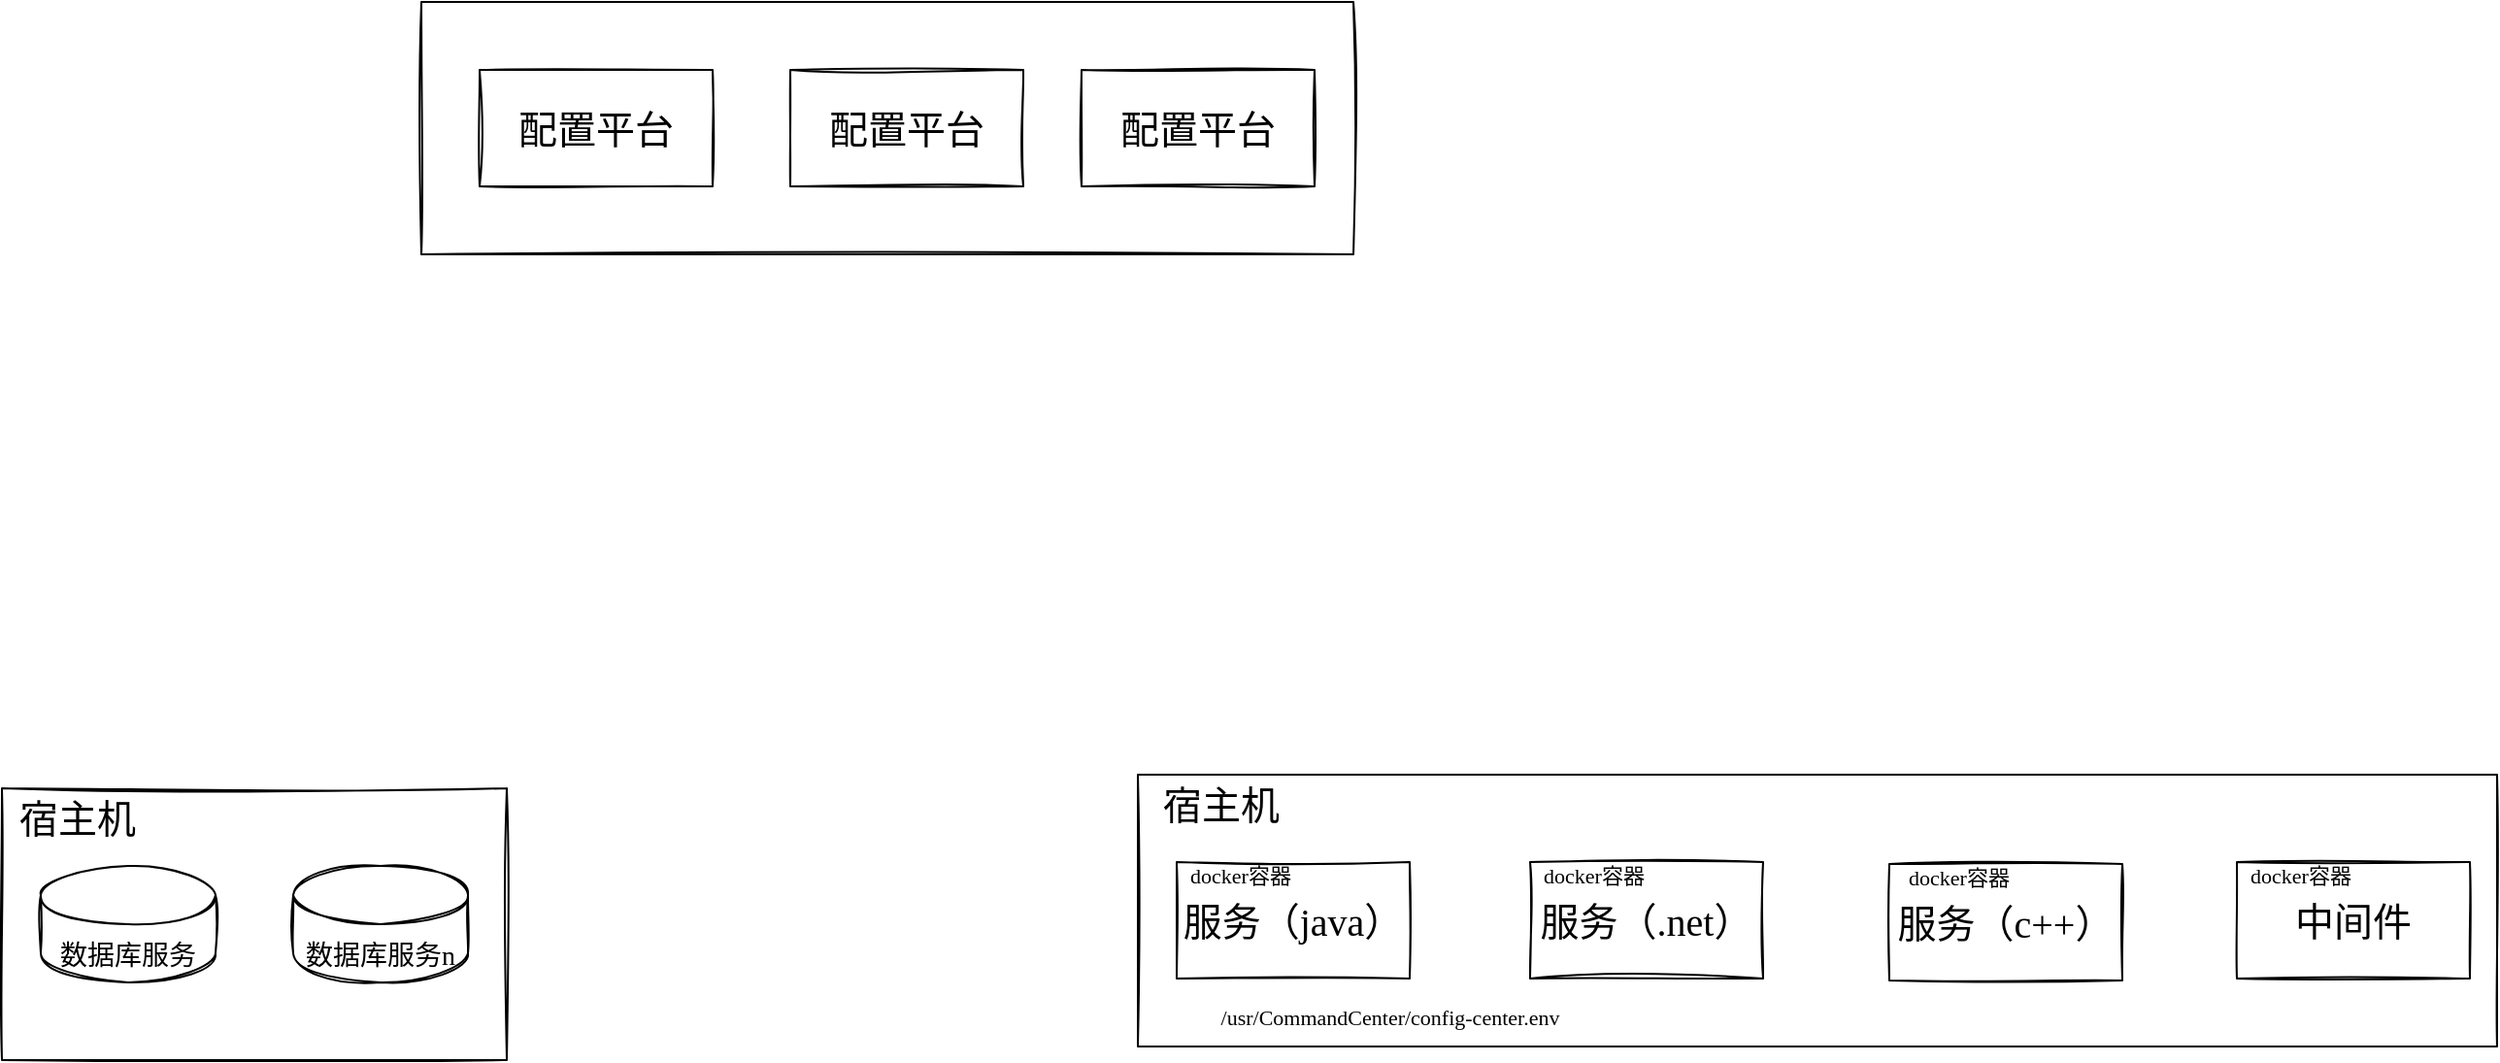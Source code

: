 <mxfile version="17.4.1" type="github" pages="2">
  <diagram id="26ykr88KCTeu2rxxK2hJ" name="第 1 页">
    <mxGraphModel dx="1947" dy="1032" grid="0" gridSize="10" guides="1" tooltips="1" connect="1" arrows="1" fold="1" page="0" pageScale="1" pageWidth="827" pageHeight="1169" math="0" shadow="0">
      <root>
        <mxCell id="JEZK0N9xka-iOyC8uIaF-0" />
        <mxCell id="JEZK0N9xka-iOyC8uIaF-1" parent="JEZK0N9xka-iOyC8uIaF-0" />
        <mxCell id="bTmksVXG5h4mN3NL-DZw-1" value="" style="group;sketch=1;hachureGap=4;fontFamily=Ma Shan Zheng;fontSource=https%3A%2F%2Ffonts.googleapis.com%2Fcss%3Ffamily%3DMa%2BShan%2BZheng;fontSize=20;" parent="JEZK0N9xka-iOyC8uIaF-1" vertex="1" connectable="0">
          <mxGeometry x="-25" y="37" width="480" height="130" as="geometry" />
        </mxCell>
        <mxCell id="bTmksVXG5h4mN3NL-DZw-2" value="" style="rounded=0;whiteSpace=wrap;html=1;sketch=1;sketchStyle=rough;hachureGap=4;fontFamily=Ma Shan Zheng;fontSource=https%3A%2F%2Ffonts.googleapis.com%2Fcss%3Ffamily%3DMa%2BShan%2BZheng;fontSize=20;" parent="bTmksVXG5h4mN3NL-DZw-1" vertex="1">
          <mxGeometry width="480" height="130" as="geometry" />
        </mxCell>
        <mxCell id="bTmksVXG5h4mN3NL-DZw-3" value="配置平台" style="rounded=0;whiteSpace=wrap;html=1;sketch=1;fontFamily=Ma Shan Zheng;fontSource=https%3A%2F%2Ffonts.googleapis.com%2Fcss%3Ffamily%3DMa%2BShan%2BZheng;hachureGap=4;fontSize=20;" parent="bTmksVXG5h4mN3NL-DZw-1" vertex="1">
          <mxGeometry x="30" y="35" width="120" height="60" as="geometry" />
        </mxCell>
        <mxCell id="bTmksVXG5h4mN3NL-DZw-4" value="配置平台" style="rounded=0;whiteSpace=wrap;html=1;sketch=1;fontFamily=Ma Shan Zheng;fontSource=https%3A%2F%2Ffonts.googleapis.com%2Fcss%3Ffamily%3DMa%2BShan%2BZheng;hachureGap=4;fontSize=20;" parent="bTmksVXG5h4mN3NL-DZw-1" vertex="1">
          <mxGeometry x="190" y="35" width="120" height="60" as="geometry" />
        </mxCell>
        <mxCell id="bTmksVXG5h4mN3NL-DZw-5" value="配置平台" style="rounded=0;whiteSpace=wrap;html=1;sketch=1;fontFamily=Ma Shan Zheng;fontSource=https%3A%2F%2Ffonts.googleapis.com%2Fcss%3Ffamily%3DMa%2BShan%2BZheng;hachureGap=4;fontSize=20;" parent="bTmksVXG5h4mN3NL-DZw-1" vertex="1">
          <mxGeometry x="340" y="35" width="120" height="60" as="geometry" />
        </mxCell>
        <mxCell id="bTmksVXG5h4mN3NL-DZw-16" value="" style="group;sketch=1;fontFamily=Ma Shan Zheng;fontSource=https%3A%2F%2Ffonts.googleapis.com%2Fcss%3Ffamily%3DMa%2BShan%2BZheng;hachureGap=4;fontSize=20;" parent="JEZK0N9xka-iOyC8uIaF-1" vertex="1" connectable="0">
          <mxGeometry x="344" y="435" width="700" height="140" as="geometry" />
        </mxCell>
        <mxCell id="bTmksVXG5h4mN3NL-DZw-17" value="" style="rounded=0;whiteSpace=wrap;html=1;sketch=1;fontFamily=Ma Shan Zheng;fontSource=https%3A%2F%2Ffonts.googleapis.com%2Fcss%3Ffamily%3DMa%2BShan%2BZheng;hachureGap=4;fontSize=20;" parent="bTmksVXG5h4mN3NL-DZw-16" vertex="1">
          <mxGeometry width="700" height="140" as="geometry" />
        </mxCell>
        <mxCell id="bTmksVXG5h4mN3NL-DZw-18" value="宿主机" style="text;html=1;strokeColor=none;fillColor=none;align=center;verticalAlign=middle;whiteSpace=wrap;rounded=0;sketch=1;fontFamily=Ma Shan Zheng;fontSource=https%3A%2F%2Ffonts.googleapis.com%2Fcss%3Ffamily%3DMa%2BShan%2BZheng;hachureGap=4;fontSize=20;" parent="bTmksVXG5h4mN3NL-DZw-16" vertex="1">
          <mxGeometry width="86" height="30" as="geometry" />
        </mxCell>
        <mxCell id="bTmksVXG5h4mN3NL-DZw-19" value="/usr/CommandCenter/config-center.env" style="text;html=1;strokeColor=none;fillColor=none;align=center;verticalAlign=middle;whiteSpace=wrap;rounded=0;sketch=1;fontFamily=Ma Shan Zheng;fontSize=11;fontSource=https%3A%2F%2Ffonts.googleapis.com%2Fcss%3Ffamily%3DMa%2BShan%2BZheng;hachureGap=4;" parent="bTmksVXG5h4mN3NL-DZw-16" vertex="1">
          <mxGeometry x="10" y="110" width="240" height="30" as="geometry" />
        </mxCell>
        <mxCell id="bTmksVXG5h4mN3NL-DZw-20" value="f" style="group;sketch=1;fontFamily=Ma Shan Zheng;fontSource=https%3A%2F%2Ffonts.googleapis.com%2Fcss%3Ffamily%3DMa%2BShan%2BZheng;hachureGap=4;fontSize=20;" parent="bTmksVXG5h4mN3NL-DZw-16" vertex="1" connectable="0">
          <mxGeometry y="35" width="140" height="70" as="geometry" />
        </mxCell>
        <mxCell id="bTmksVXG5h4mN3NL-DZw-21" value="服务（java）" style="rounded=0;whiteSpace=wrap;html=1;sketch=1;fontFamily=Ma Shan Zheng;fontSource=https%3A%2F%2Ffonts.googleapis.com%2Fcss%3Ffamily%3DMa%2BShan%2BZheng;hachureGap=4;fontSize=20;" parent="bTmksVXG5h4mN3NL-DZw-20" vertex="1">
          <mxGeometry x="20" y="10" width="120" height="60" as="geometry" />
        </mxCell>
        <mxCell id="bTmksVXG5h4mN3NL-DZw-22" value="docker容器" style="text;html=1;strokeColor=none;fillColor=none;align=center;verticalAlign=middle;whiteSpace=wrap;rounded=0;sketch=1;fontFamily=Ma Shan Zheng;fontSize=11;fontSource=https%3A%2F%2Ffonts.googleapis.com%2Fcss%3Ffamily%3DMa%2BShan%2BZheng;hachureGap=4;" parent="bTmksVXG5h4mN3NL-DZw-20" vertex="1">
          <mxGeometry x="3" y="17" width="100" as="geometry" />
        </mxCell>
        <mxCell id="bTmksVXG5h4mN3NL-DZw-23" value="f" style="group;sketch=1;fontFamily=Ma Shan Zheng;fontSource=https%3A%2F%2Ffonts.googleapis.com%2Fcss%3Ffamily%3DMa%2BShan%2BZheng;hachureGap=4;fontSize=20;" parent="bTmksVXG5h4mN3NL-DZw-16" vertex="1" connectable="0">
          <mxGeometry x="182" y="35" width="140" height="70" as="geometry" />
        </mxCell>
        <mxCell id="bTmksVXG5h4mN3NL-DZw-24" value="服务（.net）" style="rounded=0;whiteSpace=wrap;html=1;sketch=1;fontFamily=Ma Shan Zheng;fontSource=https%3A%2F%2Ffonts.googleapis.com%2Fcss%3Ffamily%3DMa%2BShan%2BZheng;hachureGap=4;fontSize=20;" parent="bTmksVXG5h4mN3NL-DZw-23" vertex="1">
          <mxGeometry x="20" y="10" width="120" height="60" as="geometry" />
        </mxCell>
        <mxCell id="bTmksVXG5h4mN3NL-DZw-25" value="docker容器" style="text;html=1;strokeColor=none;fillColor=none;align=center;verticalAlign=middle;whiteSpace=wrap;rounded=0;sketch=1;fontFamily=Ma Shan Zheng;fontSize=11;fontSource=https%3A%2F%2Ffonts.googleapis.com%2Fcss%3Ffamily%3DMa%2BShan%2BZheng;hachureGap=4;" parent="bTmksVXG5h4mN3NL-DZw-23" vertex="1">
          <mxGeometry x="3" y="17" width="100" as="geometry" />
        </mxCell>
        <mxCell id="bTmksVXG5h4mN3NL-DZw-26" value="f" style="group;sketch=1;fontFamily=Ma Shan Zheng;fontSource=https%3A%2F%2Ffonts.googleapis.com%2Fcss%3Ffamily%3DMa%2BShan%2BZheng;hachureGap=4;fontSize=20;" parent="bTmksVXG5h4mN3NL-DZw-16" vertex="1" connectable="0">
          <mxGeometry x="370" y="36" width="140" height="70" as="geometry" />
        </mxCell>
        <mxCell id="bTmksVXG5h4mN3NL-DZw-27" value="服务（c++）" style="rounded=0;whiteSpace=wrap;html=1;sketch=1;fontFamily=Ma Shan Zheng;fontSource=https%3A%2F%2Ffonts.googleapis.com%2Fcss%3Ffamily%3DMa%2BShan%2BZheng;hachureGap=4;fontSize=20;" parent="bTmksVXG5h4mN3NL-DZw-26" vertex="1">
          <mxGeometry x="17" y="10" width="120" height="60" as="geometry" />
        </mxCell>
        <mxCell id="bTmksVXG5h4mN3NL-DZw-28" value="docker容器" style="text;html=1;strokeColor=none;fillColor=none;align=center;verticalAlign=middle;whiteSpace=wrap;rounded=0;sketch=1;fontFamily=Ma Shan Zheng;fontSize=11;fontSource=https%3A%2F%2Ffonts.googleapis.com%2Fcss%3Ffamily%3DMa%2BShan%2BZheng;hachureGap=4;" parent="bTmksVXG5h4mN3NL-DZw-26" vertex="1">
          <mxGeometry x="3" y="17" width="100" as="geometry" />
        </mxCell>
        <mxCell id="bTmksVXG5h4mN3NL-DZw-29" value="f" style="group;sketch=1;fontFamily=Ma Shan Zheng;fontSource=https%3A%2F%2Ffonts.googleapis.com%2Fcss%3Ffamily%3DMa%2BShan%2BZheng;hachureGap=4;fontSize=20;" parent="bTmksVXG5h4mN3NL-DZw-16" vertex="1" connectable="0">
          <mxGeometry x="546" y="35" width="140" height="70" as="geometry" />
        </mxCell>
        <mxCell id="bTmksVXG5h4mN3NL-DZw-30" value="中间件" style="rounded=0;whiteSpace=wrap;html=1;sketch=1;fontFamily=Ma Shan Zheng;fontSource=https%3A%2F%2Ffonts.googleapis.com%2Fcss%3Ffamily%3DMa%2BShan%2BZheng;hachureGap=4;fontSize=20;" parent="bTmksVXG5h4mN3NL-DZw-29" vertex="1">
          <mxGeometry x="20" y="10" width="120" height="60" as="geometry" />
        </mxCell>
        <mxCell id="bTmksVXG5h4mN3NL-DZw-31" value="docker容器" style="text;html=1;strokeColor=none;fillColor=none;align=center;verticalAlign=middle;whiteSpace=wrap;rounded=0;sketch=1;fontFamily=Ma Shan Zheng;fontSize=11;fontSource=https%3A%2F%2Ffonts.googleapis.com%2Fcss%3Ffamily%3DMa%2BShan%2BZheng;hachureGap=4;" parent="bTmksVXG5h4mN3NL-DZw-29" vertex="1">
          <mxGeometry x="3" y="17" width="100" as="geometry" />
        </mxCell>
        <mxCell id="bTmksVXG5h4mN3NL-DZw-32" value="" style="group;sketch=1;fontFamily=Ma Shan Zheng;fontSource=https%3A%2F%2Ffonts.googleapis.com%2Fcss%3Ffamily%3DMa%2BShan%2BZheng;hachureGap=4;fontSize=20;" parent="JEZK0N9xka-iOyC8uIaF-1" vertex="1" connectable="0">
          <mxGeometry x="-241" y="442" width="260" height="140" as="geometry" />
        </mxCell>
        <mxCell id="bTmksVXG5h4mN3NL-DZw-33" value="" style="rounded=0;whiteSpace=wrap;html=1;sketch=1;fontFamily=Ma Shan Zheng;fontSource=https%3A%2F%2Ffonts.googleapis.com%2Fcss%3Ffamily%3DMa%2BShan%2BZheng;hachureGap=4;fontSize=20;" parent="bTmksVXG5h4mN3NL-DZw-32" vertex="1">
          <mxGeometry width="260" height="140" as="geometry" />
        </mxCell>
        <mxCell id="bTmksVXG5h4mN3NL-DZw-34" value="&lt;font style=&quot;font-size: 14px&quot;&gt;数据库服务&lt;/font&gt;" style="shape=cylinder3;whiteSpace=wrap;html=1;boundedLbl=1;backgroundOutline=1;size=15;sketch=1;fontFamily=Ma Shan Zheng;fontSource=https%3A%2F%2Ffonts.googleapis.com%2Fcss%3Ffamily%3DMa%2BShan%2BZheng;hachureGap=4;fontSize=20;" parent="bTmksVXG5h4mN3NL-DZw-32" vertex="1">
          <mxGeometry x="20" y="40" width="90" height="60" as="geometry" />
        </mxCell>
        <mxCell id="bTmksVXG5h4mN3NL-DZw-35" value="&lt;font style=&quot;font-size: 14px&quot;&gt;数据库服务n&lt;/font&gt;" style="shape=cylinder3;whiteSpace=wrap;html=1;boundedLbl=1;backgroundOutline=1;size=15;sketch=1;fontFamily=Ma Shan Zheng;fontSource=https%3A%2F%2Ffonts.googleapis.com%2Fcss%3Ffamily%3DMa%2BShan%2BZheng;hachureGap=4;fontSize=20;" parent="bTmksVXG5h4mN3NL-DZw-32" vertex="1">
          <mxGeometry x="150" y="40" width="90" height="60" as="geometry" />
        </mxCell>
        <mxCell id="bTmksVXG5h4mN3NL-DZw-36" value="宿主机" style="text;html=1;strokeColor=none;fillColor=none;align=center;verticalAlign=middle;whiteSpace=wrap;rounded=0;sketch=1;fontFamily=Ma Shan Zheng;fontSource=https%3A%2F%2Ffonts.googleapis.com%2Fcss%3Ffamily%3DMa%2BShan%2BZheng;hachureGap=4;fontSize=20;" parent="bTmksVXG5h4mN3NL-DZw-32" vertex="1">
          <mxGeometry width="78" height="30" as="geometry" />
        </mxCell>
      </root>
    </mxGraphModel>
  </diagram>
  <diagram id="MDB5B0fGtwrSBb0VRnRs" name="警情回访C4模型">
    <mxGraphModel dx="1160" dy="774" grid="0" gridSize="10" guides="1" tooltips="1" connect="1" arrows="1" fold="1" page="0" pageScale="1" pageWidth="827" pageHeight="1169" math="0" shadow="0">
      <root>
        <mxCell id="0" />
        <mxCell id="1" parent="0" />
      </root>
    </mxGraphModel>
  </diagram>
</mxfile>
